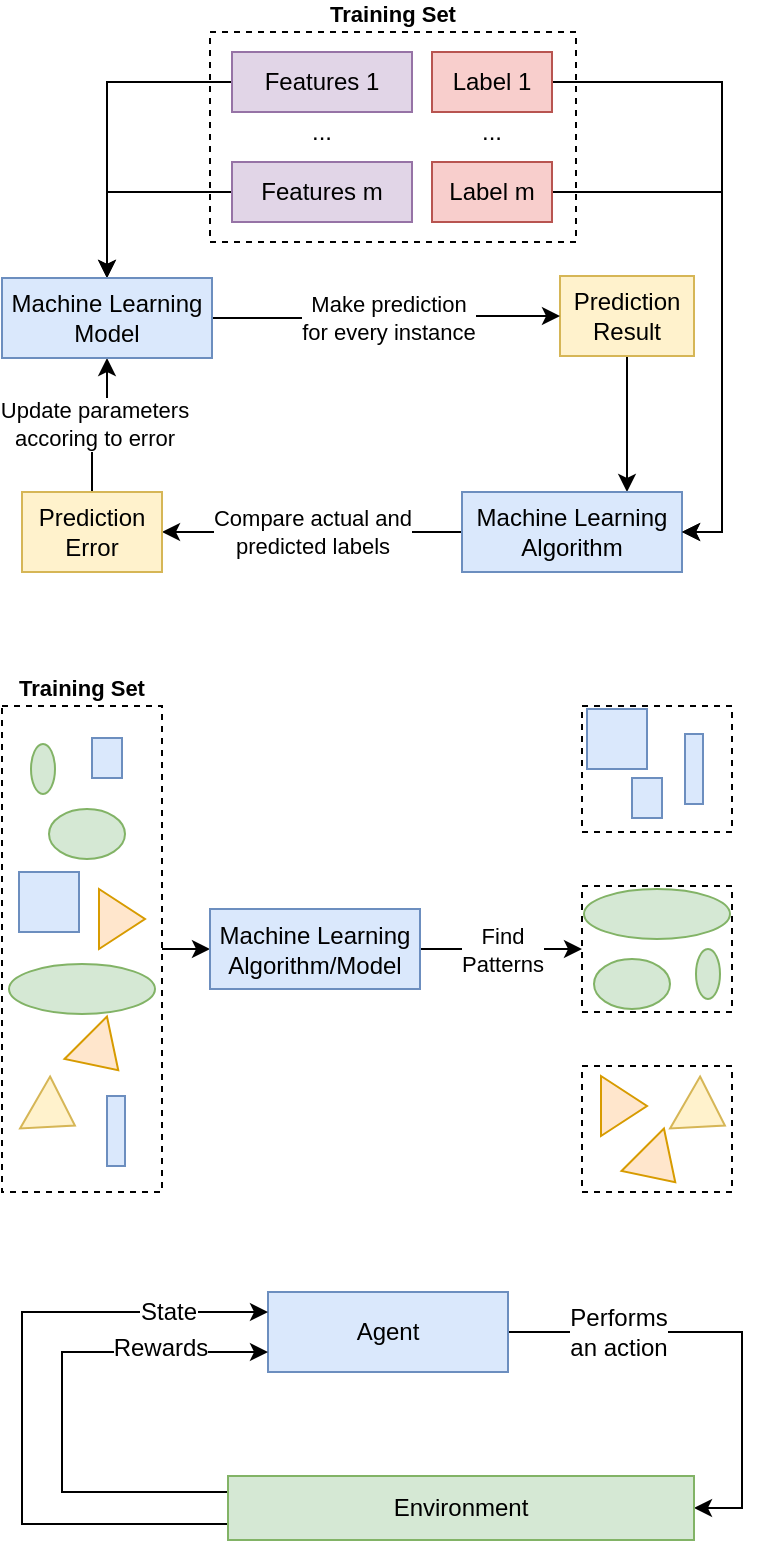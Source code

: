 <mxfile version="11.1.4" type="device"><diagram id="kZiYPEYxH7nOf0Nfl5Cg" name="Page-1"><mxGraphModel dx="1106" dy="801" grid="1" gridSize="10" guides="1" tooltips="1" connect="1" arrows="1" fold="1" page="1" pageScale="1" pageWidth="827" pageHeight="1169" math="0" shadow="0"><root><mxCell id="0"/><mxCell id="1" parent="0"/><mxCell id="ZWFLyP8EmnAb5PP40VAb-69" value="&lt;b&gt;Training Set&lt;/b&gt;" style="rounded=0;whiteSpace=wrap;html=1;labelBackgroundColor=none;fontSize=11;fillColor=none;dashed=1;verticalAlign=bottom;labelPosition=center;verticalLabelPosition=top;align=center;" parent="1" vertex="1"><mxGeometry x="204" y="70" width="183" height="105" as="geometry"/></mxCell><mxCell id="ZWFLyP8EmnAb5PP40VAb-56" style="edgeStyle=orthogonalEdgeStyle;rounded=0;orthogonalLoop=1;jettySize=auto;html=1;exitX=0.5;exitY=1;exitDx=0;exitDy=0;entryX=0.75;entryY=0;entryDx=0;entryDy=0;" parent="1" source="ZWFLyP8EmnAb5PP40VAb-22" target="ZWFLyP8EmnAb5PP40VAb-18" edge="1"><mxGeometry relative="1" as="geometry"/></mxCell><mxCell id="ZWFLyP8EmnAb5PP40VAb-22" value="Prediction&lt;br&gt;Result" style="rounded=0;whiteSpace=wrap;html=1;fillColor=#fff2cc;strokeColor=#d6b656;" parent="1" vertex="1"><mxGeometry x="379" y="192" width="67" height="40" as="geometry"/></mxCell><mxCell id="ZWFLyP8EmnAb5PP40VAb-66" style="edgeStyle=orthogonalEdgeStyle;rounded=0;orthogonalLoop=1;jettySize=auto;html=1;exitX=0;exitY=0.5;exitDx=0;exitDy=0;entryX=0.5;entryY=0;entryDx=0;entryDy=0;labelBackgroundColor=#ffffff;" parent="1" source="ZWFLyP8EmnAb5PP40VAb-17" target="ZWFLyP8EmnAb5PP40VAb-59" edge="1"><mxGeometry relative="1" as="geometry"/></mxCell><mxCell id="ZWFLyP8EmnAb5PP40VAb-17" value="Features 1" style="rounded=0;whiteSpace=wrap;html=1;labelBackgroundColor=none;fillColor=#e1d5e7;strokeColor=#9673a6;" parent="1" vertex="1"><mxGeometry x="215" y="80" width="90" height="30" as="geometry"/></mxCell><mxCell id="ZWFLyP8EmnAb5PP40VAb-58" value="Compare actual and&lt;br&gt;predicted labels" style="edgeStyle=orthogonalEdgeStyle;rounded=0;orthogonalLoop=1;jettySize=auto;html=1;labelBackgroundColor=#ffffff;" parent="1" source="ZWFLyP8EmnAb5PP40VAb-18" target="ZWFLyP8EmnAb5PP40VAb-57" edge="1"><mxGeometry relative="1" as="geometry"/></mxCell><mxCell id="ZWFLyP8EmnAb5PP40VAb-18" value="Machine Learning&lt;br&gt;Algorithm" style="rounded=0;whiteSpace=wrap;html=1;fillColor=#dae8fc;strokeColor=#6c8ebf;" parent="1" vertex="1"><mxGeometry x="330" y="300" width="110" height="40" as="geometry"/></mxCell><mxCell id="ZWFLyP8EmnAb5PP40VAb-60" style="edgeStyle=orthogonalEdgeStyle;rounded=0;orthogonalLoop=1;jettySize=auto;html=1;exitX=0.5;exitY=0;exitDx=0;exitDy=0;entryX=0.5;entryY=1;entryDx=0;entryDy=0;labelBackgroundColor=#ffffff;" parent="1" source="ZWFLyP8EmnAb5PP40VAb-57" target="ZWFLyP8EmnAb5PP40VAb-59" edge="1"><mxGeometry relative="1" as="geometry"/></mxCell><mxCell id="ZWFLyP8EmnAb5PP40VAb-67" value="Update parameters&lt;br style=&quot;font-size: 11px;&quot;&gt;accoring to error" style="text;html=1;resizable=0;points=[];align=center;verticalAlign=middle;labelBackgroundColor=#ffffff;fontSize=11;" parent="ZWFLyP8EmnAb5PP40VAb-60" vertex="1" connectable="0"><mxGeometry x="-0.075" y="1" relative="1" as="geometry"><mxPoint as="offset"/></mxGeometry></mxCell><mxCell id="ZWFLyP8EmnAb5PP40VAb-57" value="Prediction&lt;br&gt;Error" style="rounded=0;whiteSpace=wrap;html=1;fillColor=#fff2cc;strokeColor=#d6b656;" parent="1" vertex="1"><mxGeometry x="110" y="300" width="70" height="40" as="geometry"/></mxCell><mxCell id="ZWFLyP8EmnAb5PP40VAb-53" style="edgeStyle=orthogonalEdgeStyle;rounded=0;orthogonalLoop=1;jettySize=auto;html=1;exitX=1;exitY=0.5;exitDx=0;exitDy=0;entryX=1;entryY=0.5;entryDx=0;entryDy=0;" parent="1" source="ZWFLyP8EmnAb5PP40VAb-19" target="ZWFLyP8EmnAb5PP40VAb-18" edge="1"><mxGeometry relative="1" as="geometry"/></mxCell><mxCell id="ZWFLyP8EmnAb5PP40VAb-19" value="Label 1" style="rounded=0;whiteSpace=wrap;html=1;fillColor=#f8cecc;strokeColor=#b85450;" parent="1" vertex="1"><mxGeometry x="315" y="80" width="60" height="30" as="geometry"/></mxCell><mxCell id="ZWFLyP8EmnAb5PP40VAb-64" style="edgeStyle=orthogonalEdgeStyle;rounded=0;orthogonalLoop=1;jettySize=auto;html=1;exitX=0;exitY=0.5;exitDx=0;exitDy=0;entryX=0.5;entryY=0;entryDx=0;entryDy=0;labelBackgroundColor=#ffffff;" parent="1" source="ZWFLyP8EmnAb5PP40VAb-45" target="ZWFLyP8EmnAb5PP40VAb-59" edge="1"><mxGeometry relative="1" as="geometry"/></mxCell><mxCell id="ZWFLyP8EmnAb5PP40VAb-45" value="Features m" style="rounded=0;whiteSpace=wrap;html=1;labelBackgroundColor=none;fillColor=#e1d5e7;strokeColor=#9673a6;" parent="1" vertex="1"><mxGeometry x="215" y="135" width="90" height="30" as="geometry"/></mxCell><mxCell id="ZWFLyP8EmnAb5PP40VAb-54" style="edgeStyle=orthogonalEdgeStyle;rounded=0;orthogonalLoop=1;jettySize=auto;html=1;exitX=1;exitY=0.5;exitDx=0;exitDy=0;entryX=1;entryY=0.5;entryDx=0;entryDy=0;" parent="1" source="ZWFLyP8EmnAb5PP40VAb-46" target="ZWFLyP8EmnAb5PP40VAb-18" edge="1"><mxGeometry relative="1" as="geometry"/></mxCell><mxCell id="ZWFLyP8EmnAb5PP40VAb-46" value="Label m" style="rounded=0;whiteSpace=wrap;html=1;fillColor=#f8cecc;strokeColor=#b85450;" parent="1" vertex="1"><mxGeometry x="315" y="135" width="60" height="30" as="geometry"/></mxCell><mxCell id="ZWFLyP8EmnAb5PP40VAb-51" value="..." style="text;html=1;strokeColor=none;fillColor=none;align=center;verticalAlign=middle;whiteSpace=wrap;rounded=0;labelBackgroundColor=none;" parent="1" vertex="1"><mxGeometry x="240" y="110" width="40" height="20" as="geometry"/></mxCell><mxCell id="ZWFLyP8EmnAb5PP40VAb-52" value="..." style="text;html=1;strokeColor=none;fillColor=none;align=center;verticalAlign=middle;whiteSpace=wrap;rounded=0;labelBackgroundColor=none;" parent="1" vertex="1"><mxGeometry x="325" y="110" width="40" height="20" as="geometry"/></mxCell><mxCell id="ZWFLyP8EmnAb5PP40VAb-61" style="edgeStyle=orthogonalEdgeStyle;rounded=0;orthogonalLoop=1;jettySize=auto;html=1;exitX=1;exitY=0.5;exitDx=0;exitDy=0;entryX=0;entryY=0.5;entryDx=0;entryDy=0;labelBackgroundColor=#ffffff;" parent="1" source="ZWFLyP8EmnAb5PP40VAb-59" target="ZWFLyP8EmnAb5PP40VAb-22" edge="1"><mxGeometry relative="1" as="geometry"/></mxCell><mxCell id="ZWFLyP8EmnAb5PP40VAb-62" value="Make prediction&lt;br style=&quot;font-size: 11px;&quot;&gt;for every instance" style="text;html=1;resizable=0;points=[];align=center;verticalAlign=middle;labelBackgroundColor=#ffffff;fontSize=11;" parent="ZWFLyP8EmnAb5PP40VAb-61" vertex="1" connectable="0"><mxGeometry y="-1" relative="1" as="geometry"><mxPoint as="offset"/></mxGeometry></mxCell><mxCell id="ZWFLyP8EmnAb5PP40VAb-59" value="Machine Learning&lt;br&gt;Model" style="rounded=0;whiteSpace=wrap;html=1;fillColor=#dae8fc;strokeColor=#6c8ebf;" parent="1" vertex="1"><mxGeometry x="100" y="193" width="105" height="40" as="geometry"/></mxCell><mxCell id="ZWFLyP8EmnAb5PP40VAb-81" style="edgeStyle=orthogonalEdgeStyle;rounded=0;orthogonalLoop=1;jettySize=auto;html=1;exitX=1;exitY=0.5;exitDx=0;exitDy=0;entryX=0;entryY=0.5;entryDx=0;entryDy=0;labelBackgroundColor=#ffffff;fontSize=11;" parent="1" source="ZWFLyP8EmnAb5PP40VAb-72" target="ZWFLyP8EmnAb5PP40VAb-80" edge="1"><mxGeometry relative="1" as="geometry"/></mxCell><mxCell id="ZWFLyP8EmnAb5PP40VAb-72" value="&lt;b&gt;Training Set&lt;/b&gt;" style="rounded=0;whiteSpace=wrap;html=1;dashed=1;labelBackgroundColor=none;fillColor=none;fontSize=11;labelPosition=center;verticalLabelPosition=top;align=center;verticalAlign=bottom;" parent="1" vertex="1"><mxGeometry x="100" y="407" width="80" height="243" as="geometry"/></mxCell><mxCell id="ZWFLyP8EmnAb5PP40VAb-79" value="" style="rounded=0;whiteSpace=wrap;html=1;dashed=1;labelBackgroundColor=none;fillColor=none;fontSize=11;labelPosition=center;verticalLabelPosition=top;align=center;verticalAlign=bottom;" parent="1" vertex="1"><mxGeometry x="390" y="497" width="75" height="63" as="geometry"/></mxCell><mxCell id="ZWFLyP8EmnAb5PP40VAb-82" value="Find&lt;br&gt;Patterns" style="edgeStyle=orthogonalEdgeStyle;rounded=0;orthogonalLoop=1;jettySize=auto;html=1;exitX=1;exitY=0.5;exitDx=0;exitDy=0;entryX=0;entryY=0.5;entryDx=0;entryDy=0;labelBackgroundColor=#ffffff;fontSize=11;" parent="1" source="ZWFLyP8EmnAb5PP40VAb-80" target="ZWFLyP8EmnAb5PP40VAb-79" edge="1"><mxGeometry relative="1" as="geometry"/></mxCell><mxCell id="ZWFLyP8EmnAb5PP40VAb-80" value="Machine Learning&lt;br&gt;Algorithm/Model" style="rounded=0;whiteSpace=wrap;html=1;fillColor=#dae8fc;strokeColor=#6c8ebf;" parent="1" vertex="1"><mxGeometry x="204" y="508.5" width="105" height="40" as="geometry"/></mxCell><mxCell id="ZWFLyP8EmnAb5PP40VAb-90" value="" style="rounded=0;whiteSpace=wrap;html=1;dashed=1;labelBackgroundColor=none;fillColor=none;fontSize=11;labelPosition=center;verticalLabelPosition=top;align=center;verticalAlign=bottom;" parent="1" vertex="1"><mxGeometry x="390" y="587" width="75" height="63" as="geometry"/></mxCell><mxCell id="ZWFLyP8EmnAb5PP40VAb-91" value="" style="rounded=0;whiteSpace=wrap;html=1;dashed=1;labelBackgroundColor=none;fillColor=none;fontSize=11;labelPosition=center;verticalLabelPosition=top;align=center;verticalAlign=bottom;" parent="1" vertex="1"><mxGeometry x="390" y="407" width="75" height="63" as="geometry"/></mxCell><mxCell id="ZWFLyP8EmnAb5PP40VAb-94" value="" style="triangle;whiteSpace=wrap;html=1;labelBackgroundColor=none;fillColor=#ffe6cc;fontSize=11;strokeColor=#d79b00;" parent="1" vertex="1"><mxGeometry x="148.5" y="498.5" width="23" height="30" as="geometry"/></mxCell><mxCell id="ZWFLyP8EmnAb5PP40VAb-95" value="" style="triangle;whiteSpace=wrap;html=1;labelBackgroundColor=none;fillColor=#fff2cc;fontSize=11;rotation=30;strokeColor=#d6b656;" parent="1" vertex="1"><mxGeometry x="115" y="596" width="23" height="30" as="geometry"/></mxCell><mxCell id="ZWFLyP8EmnAb5PP40VAb-96" value="" style="triangle;whiteSpace=wrap;html=1;labelBackgroundColor=none;fillColor=#ffe6cc;fontSize=11;rotation=45;strokeColor=#d79b00;" parent="1" vertex="1"><mxGeometry x="138.5" y="566" width="23" height="30" as="geometry"/></mxCell><mxCell id="ZWFLyP8EmnAb5PP40VAb-97" value="" style="triangle;whiteSpace=wrap;html=1;labelBackgroundColor=none;fillColor=#ffe6cc;fontSize=11;strokeColor=#d79b00;" parent="1" vertex="1"><mxGeometry x="399.5" y="592" width="23" height="30" as="geometry"/></mxCell><mxCell id="ZWFLyP8EmnAb5PP40VAb-98" value="" style="triangle;whiteSpace=wrap;html=1;labelBackgroundColor=none;fillColor=#fff2cc;fontSize=11;rotation=30;strokeColor=#d6b656;" parent="1" vertex="1"><mxGeometry x="440" y="596" width="23" height="30" as="geometry"/></mxCell><mxCell id="ZWFLyP8EmnAb5PP40VAb-99" value="" style="triangle;whiteSpace=wrap;html=1;labelBackgroundColor=none;fillColor=#ffe6cc;fontSize=11;rotation=45;strokeColor=#d79b00;" parent="1" vertex="1"><mxGeometry x="417" y="622" width="23" height="30" as="geometry"/></mxCell><mxCell id="ZWFLyP8EmnAb5PP40VAb-100" value="" style="ellipse;whiteSpace=wrap;html=1;labelBackgroundColor=none;fillColor=#d5e8d4;fontSize=11;strokeColor=#82b366;" parent="1" vertex="1"><mxGeometry x="103.5" y="536" width="73" height="25" as="geometry"/></mxCell><mxCell id="ZWFLyP8EmnAb5PP40VAb-101" value="" style="ellipse;whiteSpace=wrap;html=1;labelBackgroundColor=none;fillColor=#d5e8d4;fontSize=11;strokeColor=#82b366;" parent="1" vertex="1"><mxGeometry x="123.5" y="458.5" width="38" height="25" as="geometry"/></mxCell><mxCell id="ZWFLyP8EmnAb5PP40VAb-102" value="" style="ellipse;whiteSpace=wrap;html=1;labelBackgroundColor=none;fillColor=#d5e8d4;fontSize=11;strokeColor=#82b366;" parent="1" vertex="1"><mxGeometry x="114.5" y="426" width="12" height="25" as="geometry"/></mxCell><mxCell id="ZWFLyP8EmnAb5PP40VAb-103" value="" style="ellipse;whiteSpace=wrap;html=1;labelBackgroundColor=none;fillColor=#d5e8d4;fontSize=11;strokeColor=#82b366;" parent="1" vertex="1"><mxGeometry x="391" y="498.5" width="73" height="25" as="geometry"/></mxCell><mxCell id="ZWFLyP8EmnAb5PP40VAb-104" value="" style="ellipse;whiteSpace=wrap;html=1;labelBackgroundColor=none;fillColor=#d5e8d4;fontSize=11;strokeColor=#82b366;" parent="1" vertex="1"><mxGeometry x="396" y="533.5" width="38" height="25" as="geometry"/></mxCell><mxCell id="ZWFLyP8EmnAb5PP40VAb-105" value="" style="ellipse;whiteSpace=wrap;html=1;labelBackgroundColor=none;fillColor=#d5e8d4;fontSize=11;strokeColor=#82b366;" parent="1" vertex="1"><mxGeometry x="447" y="528.5" width="12" height="25" as="geometry"/></mxCell><mxCell id="ZWFLyP8EmnAb5PP40VAb-106" value="" style="rounded=0;whiteSpace=wrap;html=1;labelBackgroundColor=none;fillColor=#dae8fc;fontSize=11;strokeColor=#6c8ebf;" parent="1" vertex="1"><mxGeometry x="108.5" y="490" width="30" height="30" as="geometry"/></mxCell><mxCell id="ZWFLyP8EmnAb5PP40VAb-107" value="" style="rounded=0;whiteSpace=wrap;html=1;labelBackgroundColor=none;fillColor=#dae8fc;fontSize=11;strokeColor=#6c8ebf;" parent="1" vertex="1"><mxGeometry x="145" y="423" width="15" height="20" as="geometry"/></mxCell><mxCell id="ZWFLyP8EmnAb5PP40VAb-108" value="" style="rounded=0;whiteSpace=wrap;html=1;labelBackgroundColor=none;fillColor=#dae8fc;fontSize=11;strokeColor=#6c8ebf;" parent="1" vertex="1"><mxGeometry x="152.5" y="602" width="9" height="35" as="geometry"/></mxCell><mxCell id="ZWFLyP8EmnAb5PP40VAb-109" value="" style="rounded=0;whiteSpace=wrap;html=1;labelBackgroundColor=none;fillColor=#dae8fc;fontSize=11;strokeColor=#6c8ebf;" parent="1" vertex="1"><mxGeometry x="392.5" y="408.5" width="30" height="30" as="geometry"/></mxCell><mxCell id="ZWFLyP8EmnAb5PP40VAb-110" value="" style="rounded=0;whiteSpace=wrap;html=1;labelBackgroundColor=none;fillColor=#dae8fc;fontSize=11;strokeColor=#6c8ebf;" parent="1" vertex="1"><mxGeometry x="415" y="443" width="15" height="20" as="geometry"/></mxCell><mxCell id="ZWFLyP8EmnAb5PP40VAb-111" value="" style="rounded=0;whiteSpace=wrap;html=1;labelBackgroundColor=none;fillColor=#dae8fc;fontSize=11;strokeColor=#6c8ebf;" parent="1" vertex="1"><mxGeometry x="441.5" y="421" width="9" height="35" as="geometry"/></mxCell><mxCell id="ZWFLyP8EmnAb5PP40VAb-126" style="edgeStyle=orthogonalEdgeStyle;rounded=0;orthogonalLoop=1;jettySize=auto;html=1;exitX=1;exitY=0.5;exitDx=0;exitDy=0;entryX=1;entryY=0.5;entryDx=0;entryDy=0;labelBackgroundColor=#ffffff;fontSize=12;" parent="1" source="ZWFLyP8EmnAb5PP40VAb-122" target="ZWFLyP8EmnAb5PP40VAb-123" edge="1"><mxGeometry relative="1" as="geometry"><Array as="points"><mxPoint x="470" y="720"/><mxPoint x="470" y="808"/></Array></mxGeometry></mxCell><mxCell id="ZWFLyP8EmnAb5PP40VAb-127" value="Performs&lt;br&gt;an action" style="text;html=1;resizable=0;points=[];align=center;verticalAlign=middle;labelBackgroundColor=#ffffff;fontSize=12;" parent="ZWFLyP8EmnAb5PP40VAb-126" vertex="1" connectable="0"><mxGeometry x="-0.717" y="2" relative="1" as="geometry"><mxPoint x="22" y="2" as="offset"/></mxGeometry></mxCell><mxCell id="ZWFLyP8EmnAb5PP40VAb-122" value="Agent" style="rounded=0;whiteSpace=wrap;html=1;labelBackgroundColor=none;fillColor=#dae8fc;fontSize=12;strokeColor=#6c8ebf;" parent="1" vertex="1"><mxGeometry x="233" y="700" width="120" height="40" as="geometry"/></mxCell><mxCell id="ZWFLyP8EmnAb5PP40VAb-124" style="edgeStyle=orthogonalEdgeStyle;rounded=0;orthogonalLoop=1;jettySize=auto;html=1;exitX=0;exitY=0.75;exitDx=0;exitDy=0;entryX=0;entryY=0.25;entryDx=0;entryDy=0;labelBackgroundColor=#ffffff;fontSize=11;" parent="1" source="ZWFLyP8EmnAb5PP40VAb-123" target="ZWFLyP8EmnAb5PP40VAb-122" edge="1"><mxGeometry relative="1" as="geometry"><Array as="points"><mxPoint x="110" y="816"/><mxPoint x="110" y="710"/></Array></mxGeometry></mxCell><mxCell id="ZWFLyP8EmnAb5PP40VAb-128" value="State" style="text;html=1;resizable=0;points=[];align=center;verticalAlign=middle;labelBackgroundColor=#ffffff;fontSize=12;" parent="ZWFLyP8EmnAb5PP40VAb-124" vertex="1" connectable="0"><mxGeometry x="0.695" relative="1" as="geometry"><mxPoint as="offset"/></mxGeometry></mxCell><mxCell id="ZWFLyP8EmnAb5PP40VAb-125" style="edgeStyle=orthogonalEdgeStyle;rounded=0;orthogonalLoop=1;jettySize=auto;html=1;exitX=0;exitY=0.25;exitDx=0;exitDy=0;entryX=0;entryY=0.75;entryDx=0;entryDy=0;labelBackgroundColor=#ffffff;fontSize=11;" parent="1" source="ZWFLyP8EmnAb5PP40VAb-123" target="ZWFLyP8EmnAb5PP40VAb-122" edge="1"><mxGeometry relative="1" as="geometry"><Array as="points"><mxPoint x="130" y="800"/><mxPoint x="130" y="730"/></Array></mxGeometry></mxCell><mxCell id="ZWFLyP8EmnAb5PP40VAb-129" value="Rewards" style="text;html=1;resizable=0;points=[];align=center;verticalAlign=middle;labelBackgroundColor=#ffffff;fontSize=12;" parent="ZWFLyP8EmnAb5PP40VAb-125" vertex="1" connectable="0"><mxGeometry x="0.636" y="2" relative="1" as="geometry"><mxPoint x="-8" as="offset"/></mxGeometry></mxCell><mxCell id="ZWFLyP8EmnAb5PP40VAb-123" value="Environment" style="rounded=0;whiteSpace=wrap;html=1;labelBackgroundColor=none;fillColor=#d5e8d4;fontSize=12;strokeColor=#82b366;" parent="1" vertex="1"><mxGeometry x="213" y="792" width="233" height="32" as="geometry"/></mxCell></root></mxGraphModel></diagram></mxfile>